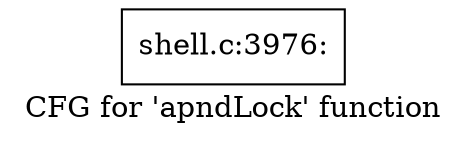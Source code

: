 digraph "CFG for 'apndLock' function" {
	label="CFG for 'apndLock' function";

	Node0x560276902c20 [shape=record,label="{shell.c:3976:}"];
}
